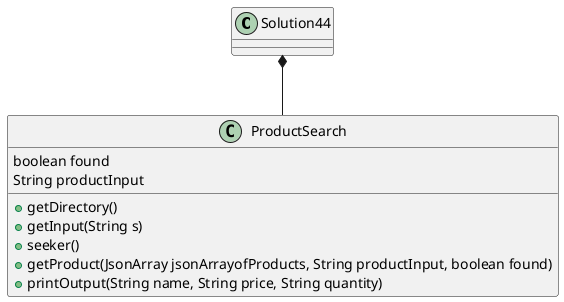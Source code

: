 @startuml
'https://plantuml.com/class-diagram

Solution44 *-- ProductSearch

class Solution44 {

}

class ProductSearch{
boolean found
String productInput

+getDirectory()
+getInput(String s)
+seeker()
+getProduct(JsonArray jsonArrayofProducts, String productInput, boolean found)
+printOutput(String name, String price, String quantity)
}

@enduml
